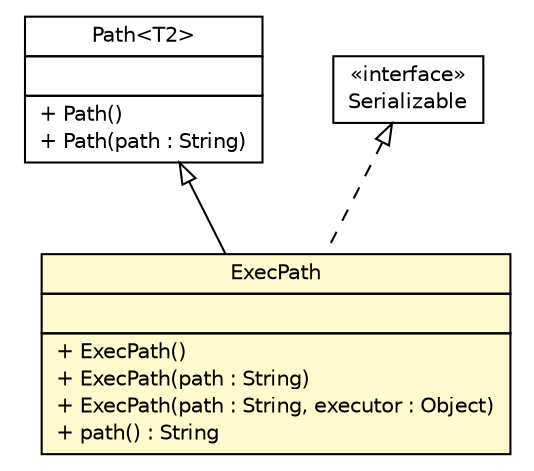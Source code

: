 #!/usr/local/bin/dot
#
# Class diagram 
# Generated by UMLGraph version R5_6 (http://www.umlgraph.org/)
#

digraph G {
	edge [fontname="Helvetica",fontsize=10,labelfontname="Helvetica",labelfontsize=10];
	node [fontname="Helvetica",fontsize=10,shape=plaintext];
	nodesep=0.25;
	ranksep=0.5;
	// sorcer.co.tuple.ExecPath
	c137633 [label=<<table title="sorcer.co.tuple.ExecPath" border="0" cellborder="1" cellspacing="0" cellpadding="2" port="p" bgcolor="lemonChiffon" href="./ExecPath.html">
		<tr><td><table border="0" cellspacing="0" cellpadding="1">
<tr><td align="center" balign="center"> ExecPath </td></tr>
		</table></td></tr>
		<tr><td><table border="0" cellspacing="0" cellpadding="1">
<tr><td align="left" balign="left">  </td></tr>
		</table></td></tr>
		<tr><td><table border="0" cellspacing="0" cellpadding="1">
<tr><td align="left" balign="left"> + ExecPath() </td></tr>
<tr><td align="left" balign="left"> + ExecPath(path : String) </td></tr>
<tr><td align="left" balign="left"> + ExecPath(path : String, executor : Object) </td></tr>
<tr><td align="left" balign="left"> + path() : String </td></tr>
		</table></td></tr>
		</table>>, URL="./ExecPath.html", fontname="Helvetica", fontcolor="black", fontsize=10.0];
	// sorcer.co.tuple.Path<T2>
	c137634 [label=<<table title="sorcer.co.tuple.Path" border="0" cellborder="1" cellspacing="0" cellpadding="2" port="p" href="./Path.html">
		<tr><td><table border="0" cellspacing="0" cellpadding="1">
<tr><td align="center" balign="center"> Path&lt;T2&gt; </td></tr>
		</table></td></tr>
		<tr><td><table border="0" cellspacing="0" cellpadding="1">
<tr><td align="left" balign="left">  </td></tr>
		</table></td></tr>
		<tr><td><table border="0" cellspacing="0" cellpadding="1">
<tr><td align="left" balign="left"> + Path() </td></tr>
<tr><td align="left" balign="left"> + Path(path : String) </td></tr>
		</table></td></tr>
		</table>>, URL="./Path.html", fontname="Helvetica", fontcolor="black", fontsize=10.0];
	//sorcer.co.tuple.ExecPath extends sorcer.co.tuple.Path<java.lang.Object>
	c137634:p -> c137633:p [dir=back,arrowtail=empty];
	//sorcer.co.tuple.ExecPath implements java.io.Serializable
	c137971:p -> c137633:p [dir=back,arrowtail=empty,style=dashed];
	// java.io.Serializable
	c137971 [label=<<table title="java.io.Serializable" border="0" cellborder="1" cellspacing="0" cellpadding="2" port="p" href="http://docs.oracle.com/javase/7/docs/api/java/io/Serializable.html">
		<tr><td><table border="0" cellspacing="0" cellpadding="1">
<tr><td align="center" balign="center"> &#171;interface&#187; </td></tr>
<tr><td align="center" balign="center"> Serializable </td></tr>
		</table></td></tr>
		</table>>, URL="http://docs.oracle.com/javase/7/docs/api/java/io/Serializable.html", fontname="Helvetica", fontcolor="black", fontsize=10.0];
}

